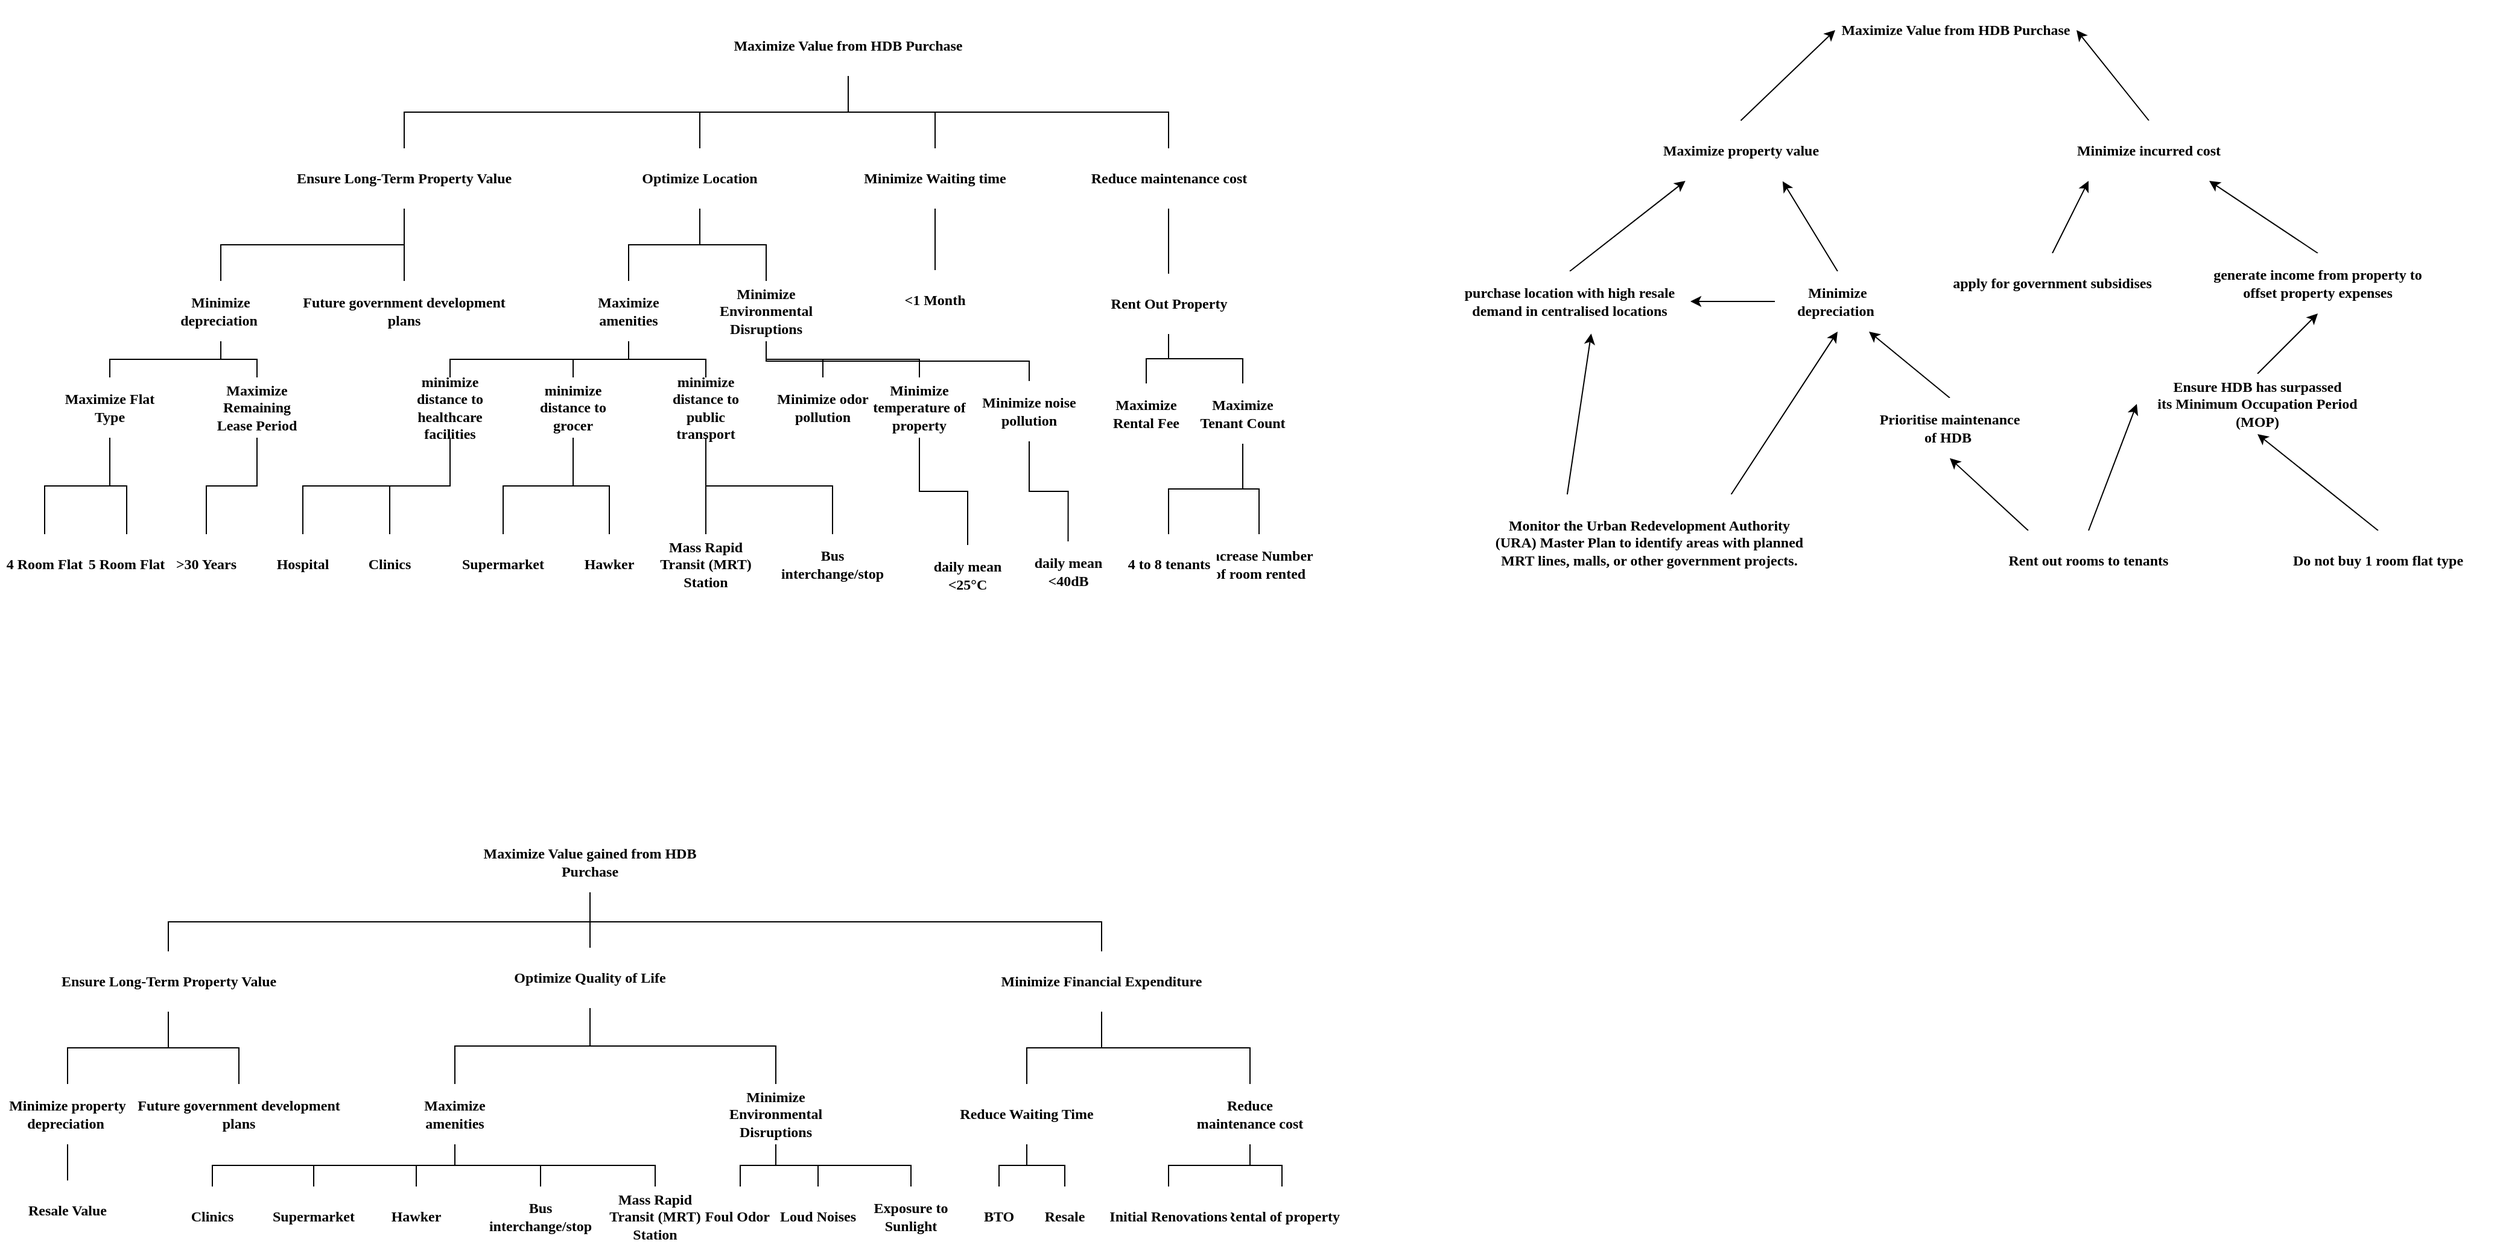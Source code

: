 <mxfile version="26.0.6">
  <diagram name="Page-1" id="19d8dcba-68ad-dc05-1034-9cf7b2a963f6">
    <mxGraphModel dx="1356" dy="724" grid="0" gridSize="10" guides="1" tooltips="1" connect="1" arrows="1" fold="1" page="1" pageScale="1" pageWidth="1100" pageHeight="850" background="none" math="0" shadow="0">
      <root>
        <mxCell id="0" />
        <mxCell id="1" parent="0" />
        <mxCell id="6257edae8c83ed4a-9" value="Ensure Long-Term Property Value" style="whiteSpace=wrap;html=1;rounded=0;shadow=0;comic=0;strokeWidth=2;fontFamily=Verdana;align=center;fontSize=12;fontStyle=1;strokeColor=none;" parent="1" vertex="1">
          <mxGeometry x="238" y="296" width="200" height="50" as="geometry" />
        </mxCell>
        <mxCell id="6257edae8c83ed4a-21" value="Future government development plans" style="whiteSpace=wrap;html=1;rounded=0;shadow=0;comic=0;strokeWidth=2;fontFamily=Verdana;align=center;fontSize=12;fontStyle=1;strokeColor=none;" parent="1" vertex="1">
          <mxGeometry x="238" y="406" width="200" height="50" as="geometry" />
        </mxCell>
        <mxCell id="6257edae8c83ed4a-12" value="Optimize Location" style="whiteSpace=wrap;html=1;rounded=0;shadow=0;comic=0;strokeWidth=2;fontFamily=Verdana;align=center;fontSize=12;fontStyle=1;strokeColor=none;" parent="1" vertex="1">
          <mxGeometry x="483" y="296" width="200" height="50" as="geometry" />
        </mxCell>
        <mxCell id="6257edae8c83ed4a-1" value="Maximize Value from HDB Purchase" style="whiteSpace=wrap;html=1;rounded=0;shadow=0;comic=0;strokeWidth=2;fontFamily=Verdana;align=center;fontSize=12;fontStyle=1;strokeColor=none;" parent="1" vertex="1">
          <mxGeometry x="606" y="186" width="200" height="50" as="geometry" />
        </mxCell>
        <mxCell id="218ae93e1282097f-2" value="Minimize Waiting time" style="whiteSpace=wrap;html=1;rounded=0;shadow=0;comic=0;strokeWidth=2;fontFamily=Verdana;align=center;fontSize=12;fontStyle=1;strokeColor=none;" parent="1" vertex="1">
          <mxGeometry x="678" y="296" width="200" height="50" as="geometry" />
        </mxCell>
        <mxCell id="x4HcTvrEBQ7sZUDVJvWk-5" value="Maximize amenities" style="whiteSpace=wrap;html=1;rounded=0;shadow=0;comic=0;strokeWidth=2;fontFamily=Verdana;align=center;fontSize=12;fontStyle=1;strokeColor=none;" parent="1" vertex="1">
          <mxGeometry x="472" y="406" width="104" height="50" as="geometry" />
        </mxCell>
        <mxCell id="x4HcTvrEBQ7sZUDVJvWk-7" value="Minimize Environmental Disruptions" style="whiteSpace=wrap;html=1;rounded=0;shadow=0;comic=0;strokeWidth=2;fontFamily=Verdana;align=center;fontSize=12;fontStyle=1;strokeColor=none;" parent="1" vertex="1">
          <mxGeometry x="598" y="406" width="80" height="50" as="geometry" />
        </mxCell>
        <mxCell id="x4HcTvrEBQ7sZUDVJvWk-34" value="Minimize depreciation&amp;nbsp;" style="whiteSpace=wrap;html=1;rounded=0;shadow=0;comic=0;strokeWidth=2;fontFamily=Verdana;align=center;fontSize=12;fontStyle=1;strokeColor=none;" parent="1" vertex="1">
          <mxGeometry x="134" y="406" width="104" height="50" as="geometry" />
        </mxCell>
        <mxCell id="x4HcTvrEBQ7sZUDVJvWk-51" value="" style="endArrow=none;html=1;rounded=0;exitX=0.5;exitY=0;exitDx=0;exitDy=0;entryX=0.5;entryY=1;entryDx=0;entryDy=0;edgeStyle=orthogonalEdgeStyle;" parent="1" source="218ae93e1282097f-2" target="6257edae8c83ed4a-1" edge="1">
          <mxGeometry width="50" height="50" relative="1" as="geometry">
            <mxPoint x="796" y="436" as="sourcePoint" />
            <mxPoint x="586" y="256" as="targetPoint" />
          </mxGeometry>
        </mxCell>
        <mxCell id="x4HcTvrEBQ7sZUDVJvWk-52" value="" style="endArrow=none;html=1;rounded=0;exitX=0.5;exitY=0;exitDx=0;exitDy=0;entryX=0.5;entryY=1;entryDx=0;entryDy=0;edgeStyle=orthogonalEdgeStyle;" parent="1" source="6257edae8c83ed4a-9" target="6257edae8c83ed4a-1" edge="1">
          <mxGeometry width="50" height="50" relative="1" as="geometry">
            <mxPoint x="866" y="306" as="sourcePoint" />
            <mxPoint x="593" y="246" as="targetPoint" />
          </mxGeometry>
        </mxCell>
        <mxCell id="x4HcTvrEBQ7sZUDVJvWk-54" value="" style="endArrow=none;html=1;rounded=0;exitX=0.5;exitY=0;exitDx=0;exitDy=0;entryX=0.5;entryY=1;entryDx=0;entryDy=0;edgeStyle=orthogonalEdgeStyle;" parent="1" source="6257edae8c83ed4a-12" target="6257edae8c83ed4a-1" edge="1">
          <mxGeometry width="50" height="50" relative="1" as="geometry">
            <mxPoint x="348" y="306" as="sourcePoint" />
            <mxPoint x="593" y="246" as="targetPoint" />
          </mxGeometry>
        </mxCell>
        <mxCell id="x4HcTvrEBQ7sZUDVJvWk-55" value="" style="endArrow=none;html=1;rounded=0;exitX=0.5;exitY=0;exitDx=0;exitDy=0;entryX=0.5;entryY=1;entryDx=0;entryDy=0;edgeStyle=orthogonalEdgeStyle;" parent="1" source="x4HcTvrEBQ7sZUDVJvWk-34" target="6257edae8c83ed4a-9" edge="1">
          <mxGeometry width="50" height="50" relative="1" as="geometry">
            <mxPoint x="348" y="306" as="sourcePoint" />
            <mxPoint x="593" y="246" as="targetPoint" />
          </mxGeometry>
        </mxCell>
        <mxCell id="x4HcTvrEBQ7sZUDVJvWk-57" value="" style="endArrow=none;html=1;rounded=0;exitX=0.5;exitY=0;exitDx=0;exitDy=0;entryX=0.5;entryY=1;entryDx=0;entryDy=0;edgeStyle=orthogonalEdgeStyle;" parent="1" source="6257edae8c83ed4a-21" target="6257edae8c83ed4a-9" edge="1">
          <mxGeometry width="50" height="50" relative="1" as="geometry">
            <mxPoint x="196" y="416" as="sourcePoint" />
            <mxPoint x="348" y="356" as="targetPoint" />
          </mxGeometry>
        </mxCell>
        <mxCell id="x4HcTvrEBQ7sZUDVJvWk-59" value="" style="endArrow=none;html=1;rounded=0;exitX=0.5;exitY=0;exitDx=0;exitDy=0;entryX=0.5;entryY=1;entryDx=0;entryDy=0;edgeStyle=orthogonalEdgeStyle;" parent="1" source="x4HcTvrEBQ7sZUDVJvWk-5" target="6257edae8c83ed4a-12" edge="1">
          <mxGeometry width="50" height="50" relative="1" as="geometry">
            <mxPoint x="866" y="306" as="sourcePoint" />
            <mxPoint x="593" y="246" as="targetPoint" />
          </mxGeometry>
        </mxCell>
        <mxCell id="x4HcTvrEBQ7sZUDVJvWk-60" value="" style="endArrow=none;html=1;rounded=0;exitX=0.5;exitY=0;exitDx=0;exitDy=0;entryX=0.5;entryY=1;entryDx=0;entryDy=0;edgeStyle=orthogonalEdgeStyle;" parent="1" source="x4HcTvrEBQ7sZUDVJvWk-7" target="6257edae8c83ed4a-12" edge="1">
          <mxGeometry width="50" height="50" relative="1" as="geometry">
            <mxPoint x="534" y="416" as="sourcePoint" />
            <mxPoint x="593" y="356" as="targetPoint" />
          </mxGeometry>
        </mxCell>
        <mxCell id="x4HcTvrEBQ7sZUDVJvWk-61" value="&amp;lt;1 Month" style="whiteSpace=wrap;html=1;rounded=0;shadow=0;comic=0;strokeWidth=2;fontFamily=Verdana;align=center;fontSize=12;fontStyle=1;strokeColor=none;" parent="1" vertex="1">
          <mxGeometry x="738" y="397" width="80" height="50" as="geometry" />
        </mxCell>
        <mxCell id="x4HcTvrEBQ7sZUDVJvWk-62" value="" style="endArrow=none;html=1;rounded=0;exitX=0.5;exitY=0;exitDx=0;exitDy=0;edgeStyle=orthogonalEdgeStyle;entryX=0.5;entryY=1;entryDx=0;entryDy=0;" parent="1" source="x4HcTvrEBQ7sZUDVJvWk-61" target="218ae93e1282097f-2" edge="1">
          <mxGeometry width="50" height="50" relative="1" as="geometry">
            <mxPoint x="866" y="306" as="sourcePoint" />
            <mxPoint x="786" y="356" as="targetPoint" />
          </mxGeometry>
        </mxCell>
        <mxCell id="x4HcTvrEBQ7sZUDVJvWk-63" value="Minimize noise pollution" style="whiteSpace=wrap;html=1;rounded=0;shadow=0;comic=0;strokeWidth=2;fontFamily=Verdana;align=center;fontSize=12;fontStyle=1;strokeColor=none;" parent="1" vertex="1">
          <mxGeometry x="816" y="489" width="80" height="50" as="geometry" />
        </mxCell>
        <mxCell id="x4HcTvrEBQ7sZUDVJvWk-64" value="Minimize odor pollution" style="whiteSpace=wrap;html=1;rounded=0;shadow=0;comic=0;strokeWidth=2;fontFamily=Verdana;align=center;fontSize=12;fontStyle=1;strokeColor=none;" parent="1" vertex="1">
          <mxGeometry x="645" y="486" width="80" height="50" as="geometry" />
        </mxCell>
        <mxCell id="x4HcTvrEBQ7sZUDVJvWk-65" value="Minimize temperature of property" style="whiteSpace=wrap;html=1;rounded=0;shadow=0;comic=0;strokeWidth=2;fontFamily=Verdana;align=center;fontSize=12;fontStyle=1;strokeColor=none;" parent="1" vertex="1">
          <mxGeometry x="725" y="486" width="80" height="50" as="geometry" />
        </mxCell>
        <mxCell id="x4HcTvrEBQ7sZUDVJvWk-66" value="minimize distance to public transport" style="whiteSpace=wrap;html=1;rounded=0;shadow=0;comic=0;strokeWidth=2;fontFamily=Verdana;align=center;fontSize=12;fontStyle=1;strokeColor=none;" parent="1" vertex="1">
          <mxGeometry x="548" y="486" width="80" height="50" as="geometry" />
        </mxCell>
        <mxCell id="x4HcTvrEBQ7sZUDVJvWk-67" value="minimize distance to grocer" style="whiteSpace=wrap;html=1;rounded=0;shadow=0;comic=0;strokeWidth=2;fontFamily=Verdana;align=center;fontSize=12;fontStyle=1;strokeColor=none;" parent="1" vertex="1">
          <mxGeometry x="438" y="486" width="80" height="50" as="geometry" />
        </mxCell>
        <mxCell id="x4HcTvrEBQ7sZUDVJvWk-68" value="Mass Rapid Transit (MRT) Station" style="whiteSpace=wrap;html=1;rounded=0;shadow=0;comic=0;strokeWidth=2;fontFamily=Verdana;align=center;fontSize=12;fontStyle=1;strokeColor=none;" parent="1" vertex="1">
          <mxGeometry x="548" y="616" width="80" height="50" as="geometry" />
        </mxCell>
        <mxCell id="x4HcTvrEBQ7sZUDVJvWk-69" value="Bus interchange/stop" style="whiteSpace=wrap;html=1;rounded=0;shadow=0;comic=0;strokeWidth=2;fontFamily=Verdana;align=center;fontSize=12;fontStyle=1;strokeColor=none;" parent="1" vertex="1">
          <mxGeometry x="653" y="616" width="80" height="50" as="geometry" />
        </mxCell>
        <mxCell id="x4HcTvrEBQ7sZUDVJvWk-73" value="" style="endArrow=none;html=1;rounded=0;exitX=0.5;exitY=0;exitDx=0;exitDy=0;entryX=0.5;entryY=1;entryDx=0;entryDy=0;edgeStyle=orthogonalEdgeStyle;" parent="1" source="x4HcTvrEBQ7sZUDVJvWk-63" target="x4HcTvrEBQ7sZUDVJvWk-7" edge="1">
          <mxGeometry width="50" height="50" relative="1" as="geometry">
            <mxPoint x="648" y="416" as="sourcePoint" />
            <mxPoint x="593" y="356" as="targetPoint" />
          </mxGeometry>
        </mxCell>
        <mxCell id="x4HcTvrEBQ7sZUDVJvWk-74" value="" style="endArrow=none;html=1;rounded=0;exitX=0.5;exitY=1;exitDx=0;exitDy=0;entryX=0.5;entryY=0;entryDx=0;entryDy=0;edgeStyle=orthogonalEdgeStyle;" parent="1" source="x4HcTvrEBQ7sZUDVJvWk-7" target="x4HcTvrEBQ7sZUDVJvWk-64" edge="1">
          <mxGeometry width="50" height="50" relative="1" as="geometry">
            <mxPoint x="636" y="496" as="sourcePoint" />
            <mxPoint x="648" y="466" as="targetPoint" />
          </mxGeometry>
        </mxCell>
        <mxCell id="x4HcTvrEBQ7sZUDVJvWk-75" value="" style="endArrow=none;html=1;rounded=0;exitX=0.5;exitY=1;exitDx=0;exitDy=0;entryX=0.5;entryY=0;entryDx=0;entryDy=0;edgeStyle=orthogonalEdgeStyle;" parent="1" source="x4HcTvrEBQ7sZUDVJvWk-7" target="x4HcTvrEBQ7sZUDVJvWk-65" edge="1">
          <mxGeometry width="50" height="50" relative="1" as="geometry">
            <mxPoint x="648" y="466" as="sourcePoint" />
            <mxPoint x="731" y="496" as="targetPoint" />
          </mxGeometry>
        </mxCell>
        <mxCell id="x4HcTvrEBQ7sZUDVJvWk-76" value="daily mean&lt;div&gt;&amp;lt;25°C&lt;/div&gt;" style="whiteSpace=wrap;html=1;rounded=0;shadow=0;comic=0;strokeWidth=2;fontFamily=Verdana;align=center;fontSize=12;fontStyle=1;strokeColor=none;" parent="1" vertex="1">
          <mxGeometry x="765" y="625" width="80" height="50" as="geometry" />
        </mxCell>
        <mxCell id="x4HcTvrEBQ7sZUDVJvWk-77" value="" style="endArrow=none;html=1;rounded=0;exitX=0.5;exitY=1;exitDx=0;exitDy=0;entryX=0.5;entryY=0;entryDx=0;entryDy=0;edgeStyle=orthogonalEdgeStyle;" parent="1" source="x4HcTvrEBQ7sZUDVJvWk-65" target="x4HcTvrEBQ7sZUDVJvWk-76" edge="1">
          <mxGeometry width="50" height="50" relative="1" as="geometry">
            <mxPoint x="648" y="466" as="sourcePoint" />
            <mxPoint x="831" y="496" as="targetPoint" />
          </mxGeometry>
        </mxCell>
        <mxCell id="x4HcTvrEBQ7sZUDVJvWk-78" value="" style="endArrow=none;html=1;rounded=0;exitX=0.5;exitY=0;exitDx=0;exitDy=0;entryX=0.5;entryY=1;entryDx=0;entryDy=0;edgeStyle=orthogonalEdgeStyle;" parent="1" source="x4HcTvrEBQ7sZUDVJvWk-68" target="x4HcTvrEBQ7sZUDVJvWk-66" edge="1">
          <mxGeometry width="50" height="50" relative="1" as="geometry">
            <mxPoint x="508" y="636" as="sourcePoint" />
            <mxPoint x="520" y="606" as="targetPoint" />
          </mxGeometry>
        </mxCell>
        <mxCell id="x4HcTvrEBQ7sZUDVJvWk-79" value="" style="endArrow=none;html=1;rounded=0;exitX=0.5;exitY=1;exitDx=0;exitDy=0;entryX=0.5;entryY=0;entryDx=0;entryDy=0;edgeStyle=orthogonalEdgeStyle;" parent="1" source="x4HcTvrEBQ7sZUDVJvWk-66" target="x4HcTvrEBQ7sZUDVJvWk-69" edge="1">
          <mxGeometry width="50" height="50" relative="1" as="geometry">
            <mxPoint x="520" y="606" as="sourcePoint" />
            <mxPoint x="603" y="636" as="targetPoint" />
          </mxGeometry>
        </mxCell>
        <mxCell id="x4HcTvrEBQ7sZUDVJvWk-81" value="&lt;div&gt;daily mean&lt;/div&gt;&amp;lt;40dB" style="whiteSpace=wrap;html=1;rounded=0;shadow=0;comic=0;strokeWidth=2;fontFamily=Verdana;align=center;fontSize=12;fontStyle=1;strokeColor=none;" parent="1" vertex="1">
          <mxGeometry x="845" y="622" width="86.5" height="50" as="geometry" />
        </mxCell>
        <mxCell id="x4HcTvrEBQ7sZUDVJvWk-82" value="" style="endArrow=none;html=1;rounded=0;exitX=0.5;exitY=1;exitDx=0;exitDy=0;entryX=0.5;entryY=0;entryDx=0;entryDy=0;edgeStyle=orthogonalEdgeStyle;" parent="1" source="x4HcTvrEBQ7sZUDVJvWk-63" target="x4HcTvrEBQ7sZUDVJvWk-81" edge="1">
          <mxGeometry width="50" height="50" relative="1" as="geometry">
            <mxPoint x="741" y="536" as="sourcePoint" />
            <mxPoint x="751" y="496" as="targetPoint" />
          </mxGeometry>
        </mxCell>
        <mxCell id="x4HcTvrEBQ7sZUDVJvWk-83" value="" style="endArrow=none;html=1;rounded=0;exitX=0.5;exitY=1;exitDx=0;exitDy=0;entryX=0.5;entryY=0;entryDx=0;entryDy=0;edgeStyle=orthogonalEdgeStyle;" parent="1" source="x4HcTvrEBQ7sZUDVJvWk-5" target="x4HcTvrEBQ7sZUDVJvWk-66" edge="1">
          <mxGeometry width="50" height="50" relative="1" as="geometry">
            <mxPoint x="528" y="546" as="sourcePoint" />
            <mxPoint x="624" y="636" as="targetPoint" />
          </mxGeometry>
        </mxCell>
        <mxCell id="x4HcTvrEBQ7sZUDVJvWk-84" value="" style="endArrow=none;html=1;rounded=0;exitX=0.5;exitY=1;exitDx=0;exitDy=0;edgeStyle=orthogonalEdgeStyle;" parent="1" source="x4HcTvrEBQ7sZUDVJvWk-5" target="x4HcTvrEBQ7sZUDVJvWk-67" edge="1">
          <mxGeometry width="50" height="50" relative="1" as="geometry">
            <mxPoint x="534" y="466" as="sourcePoint" />
            <mxPoint x="528" y="496" as="targetPoint" />
          </mxGeometry>
        </mxCell>
        <mxCell id="x4HcTvrEBQ7sZUDVJvWk-85" value="Supermarket" style="whiteSpace=wrap;html=1;rounded=0;shadow=0;comic=0;strokeWidth=2;fontFamily=Verdana;align=center;fontSize=12;fontStyle=1;strokeColor=none;" parent="1" vertex="1">
          <mxGeometry x="380" y="616" width="80" height="50" as="geometry" />
        </mxCell>
        <mxCell id="x4HcTvrEBQ7sZUDVJvWk-86" value="Hawker" style="whiteSpace=wrap;html=1;rounded=0;shadow=0;comic=0;strokeWidth=2;fontFamily=Verdana;align=center;fontSize=12;fontStyle=1;strokeColor=none;" parent="1" vertex="1">
          <mxGeometry x="468" y="616" width="80" height="50" as="geometry" />
        </mxCell>
        <mxCell id="x4HcTvrEBQ7sZUDVJvWk-87" value="" style="endArrow=none;html=1;rounded=0;exitX=0.5;exitY=0;exitDx=0;exitDy=0;entryX=0.5;entryY=1;entryDx=0;entryDy=0;edgeStyle=orthogonalEdgeStyle;" parent="1" source="x4HcTvrEBQ7sZUDVJvWk-85" target="x4HcTvrEBQ7sZUDVJvWk-67" edge="1">
          <mxGeometry width="50" height="50" relative="1" as="geometry">
            <mxPoint x="530" y="636" as="sourcePoint" />
            <mxPoint x="598" y="546" as="targetPoint" />
          </mxGeometry>
        </mxCell>
        <mxCell id="x4HcTvrEBQ7sZUDVJvWk-88" value="" style="endArrow=none;html=1;rounded=0;exitX=0.5;exitY=0;exitDx=0;exitDy=0;entryX=0.5;entryY=1;entryDx=0;entryDy=0;edgeStyle=orthogonalEdgeStyle;" parent="1" source="x4HcTvrEBQ7sZUDVJvWk-86" target="x4HcTvrEBQ7sZUDVJvWk-67" edge="1">
          <mxGeometry width="50" height="50" relative="1" as="geometry">
            <mxPoint x="434" y="636" as="sourcePoint" />
            <mxPoint x="488" y="546" as="targetPoint" />
          </mxGeometry>
        </mxCell>
        <mxCell id="x4HcTvrEBQ7sZUDVJvWk-89" value="minimize distance to healthcare facilities" style="whiteSpace=wrap;html=1;rounded=0;shadow=0;comic=0;strokeWidth=2;fontFamily=Verdana;align=center;fontSize=12;fontStyle=1;strokeColor=none;" parent="1" vertex="1">
          <mxGeometry x="336" y="486" width="80" height="50" as="geometry" />
        </mxCell>
        <mxCell id="x4HcTvrEBQ7sZUDVJvWk-90" value="" style="endArrow=none;html=1;rounded=0;exitX=0.5;exitY=1;exitDx=0;exitDy=0;edgeStyle=orthogonalEdgeStyle;entryX=0.5;entryY=0;entryDx=0;entryDy=0;" parent="1" source="x4HcTvrEBQ7sZUDVJvWk-5" target="x4HcTvrEBQ7sZUDVJvWk-89" edge="1">
          <mxGeometry width="50" height="50" relative="1" as="geometry">
            <mxPoint x="534" y="466" as="sourcePoint" />
            <mxPoint x="488" y="496" as="targetPoint" />
          </mxGeometry>
        </mxCell>
        <mxCell id="x4HcTvrEBQ7sZUDVJvWk-91" value="Clinics" style="whiteSpace=wrap;html=1;rounded=0;shadow=0;comic=0;strokeWidth=2;fontFamily=Verdana;align=center;fontSize=12;fontStyle=1;strokeColor=none;" parent="1" vertex="1">
          <mxGeometry x="286" y="616" width="80" height="50" as="geometry" />
        </mxCell>
        <mxCell id="x4HcTvrEBQ7sZUDVJvWk-92" value="Hospital" style="whiteSpace=wrap;html=1;rounded=0;shadow=0;comic=0;strokeWidth=2;fontFamily=Verdana;align=center;fontSize=12;fontStyle=1;strokeColor=none;" parent="1" vertex="1">
          <mxGeometry x="214" y="616" width="80" height="50" as="geometry" />
        </mxCell>
        <mxCell id="x4HcTvrEBQ7sZUDVJvWk-93" value="" style="endArrow=none;html=1;rounded=0;exitX=0.5;exitY=0;exitDx=0;exitDy=0;entryX=0.5;entryY=1;entryDx=0;entryDy=0;edgeStyle=orthogonalEdgeStyle;" parent="1" source="x4HcTvrEBQ7sZUDVJvWk-91" target="x4HcTvrEBQ7sZUDVJvWk-89" edge="1">
          <mxGeometry width="50" height="50" relative="1" as="geometry">
            <mxPoint x="354" y="636" as="sourcePoint" />
            <mxPoint x="488" y="546" as="targetPoint" />
          </mxGeometry>
        </mxCell>
        <mxCell id="x4HcTvrEBQ7sZUDVJvWk-94" value="" style="endArrow=none;html=1;rounded=0;exitX=0.5;exitY=0;exitDx=0;exitDy=0;entryX=0.5;entryY=1;entryDx=0;entryDy=0;edgeStyle=orthogonalEdgeStyle;" parent="1" source="x4HcTvrEBQ7sZUDVJvWk-92" target="x4HcTvrEBQ7sZUDVJvWk-89" edge="1">
          <mxGeometry width="50" height="50" relative="1" as="geometry">
            <mxPoint x="326" y="626" as="sourcePoint" />
            <mxPoint x="386" y="546" as="targetPoint" />
          </mxGeometry>
        </mxCell>
        <mxCell id="x4HcTvrEBQ7sZUDVJvWk-95" value="Rent Out Property" style="whiteSpace=wrap;html=1;rounded=0;shadow=0;comic=0;strokeWidth=2;fontFamily=Verdana;align=center;fontSize=12;fontStyle=1;strokeColor=none;" parent="1" vertex="1">
          <mxGeometry x="871.5" y="400" width="200" height="50" as="geometry" />
        </mxCell>
        <mxCell id="x4HcTvrEBQ7sZUDVJvWk-97" value="&lt;div&gt;&lt;span style=&quot;background-color: transparent; color: light-dark(rgb(0, 0, 0), rgb(255, 255, 255));&quot;&gt;Maximize Rental Fee&lt;/span&gt;&lt;/div&gt;" style="whiteSpace=wrap;html=1;rounded=0;shadow=0;comic=0;strokeWidth=2;fontFamily=Verdana;align=center;fontSize=12;fontStyle=1;strokeColor=none;" parent="1" vertex="1">
          <mxGeometry x="913" y="491" width="80" height="50" as="geometry" />
        </mxCell>
        <mxCell id="x4HcTvrEBQ7sZUDVJvWk-98" value="Increase Number of room rented" style="whiteSpace=wrap;html=1;rounded=0;shadow=0;comic=0;strokeWidth=2;fontFamily=Verdana;align=center;fontSize=12;fontStyle=1;strokeColor=none;" parent="1" vertex="1">
          <mxGeometry x="996.5" y="616" width="100" height="50" as="geometry" />
        </mxCell>
        <mxCell id="x4HcTvrEBQ7sZUDVJvWk-102" value="&lt;div&gt;&lt;span style=&quot;background-color: transparent; color: light-dark(rgb(0, 0, 0), rgb(255, 255, 255));&quot;&gt;Maximize Tenant Count&lt;/span&gt;&lt;/div&gt;" style="whiteSpace=wrap;html=1;rounded=0;shadow=0;comic=0;strokeWidth=2;fontFamily=Verdana;align=center;fontSize=12;fontStyle=1;strokeColor=none;" parent="1" vertex="1">
          <mxGeometry x="993" y="491" width="80" height="50" as="geometry" />
        </mxCell>
        <mxCell id="x4HcTvrEBQ7sZUDVJvWk-104" value="&lt;div&gt;&lt;span style=&quot;background-color: transparent; color: light-dark(rgb(0, 0, 0), rgb(255, 255, 255));&quot;&gt;Reduce maintenance&amp;nbsp;&lt;/span&gt;&lt;span style=&quot;background-color: transparent; color: light-dark(rgb(0, 0, 0), rgb(255, 255, 255));&quot;&gt;cost&lt;/span&gt;&lt;/div&gt;" style="whiteSpace=wrap;html=1;rounded=0;shadow=0;comic=0;strokeWidth=2;fontFamily=Verdana;align=center;fontSize=12;fontStyle=1;strokeColor=none;" parent="1" vertex="1">
          <mxGeometry x="879.75" y="296" width="183.5" height="50" as="geometry" />
        </mxCell>
        <mxCell id="x4HcTvrEBQ7sZUDVJvWk-106" value="&lt;div&gt;&lt;span style=&quot;background-color: transparent; color: light-dark(rgb(0, 0, 0), rgb(255, 255, 255));&quot;&gt;4 to 8 tenants&lt;/span&gt;&lt;/div&gt;" style="whiteSpace=wrap;html=1;rounded=0;shadow=0;comic=0;strokeWidth=2;fontFamily=Verdana;align=center;fontSize=12;fontStyle=1;strokeColor=none;" parent="1" vertex="1">
          <mxGeometry x="931.5" y="616" width="80" height="50" as="geometry" />
        </mxCell>
        <mxCell id="x4HcTvrEBQ7sZUDVJvWk-107" value="" style="endArrow=none;html=1;rounded=0;edgeStyle=orthogonalEdgeStyle;entryX=0.5;entryY=1;entryDx=0;entryDy=0;exitX=0.5;exitY=0;exitDx=0;exitDy=0;" parent="1" source="x4HcTvrEBQ7sZUDVJvWk-106" target="x4HcTvrEBQ7sZUDVJvWk-102" edge="1">
          <mxGeometry width="50" height="50" relative="1" as="geometry">
            <mxPoint x="1128.75" y="496" as="sourcePoint" />
            <mxPoint x="968.75" y="436" as="targetPoint" />
          </mxGeometry>
        </mxCell>
        <mxCell id="x4HcTvrEBQ7sZUDVJvWk-109" value="" style="endArrow=none;html=1;rounded=0;edgeStyle=orthogonalEdgeStyle;exitX=0.5;exitY=0;exitDx=0;exitDy=0;entryX=0.5;entryY=1;entryDx=0;entryDy=0;" parent="1" source="x4HcTvrEBQ7sZUDVJvWk-98" target="x4HcTvrEBQ7sZUDVJvWk-102" edge="1">
          <mxGeometry width="50" height="50" relative="1" as="geometry">
            <mxPoint x="1013.75" y="396" as="sourcePoint" />
            <mxPoint x="1203.75" y="476" as="targetPoint" />
          </mxGeometry>
        </mxCell>
        <mxCell id="x4HcTvrEBQ7sZUDVJvWk-113" value="Maximize Flat Type" style="whiteSpace=wrap;html=1;rounded=0;shadow=0;comic=0;strokeWidth=2;fontFamily=Verdana;align=center;fontSize=12;fontStyle=1;strokeColor=none;" parent="1" vertex="1">
          <mxGeometry x="54" y="486" width="80" height="50" as="geometry" />
        </mxCell>
        <mxCell id="x4HcTvrEBQ7sZUDVJvWk-114" value="" style="endArrow=none;html=1;rounded=0;exitX=0.5;exitY=0;exitDx=0;exitDy=0;entryX=0.5;entryY=1;entryDx=0;entryDy=0;edgeStyle=orthogonalEdgeStyle;" parent="1" source="x4HcTvrEBQ7sZUDVJvWk-113" target="x4HcTvrEBQ7sZUDVJvWk-34" edge="1">
          <mxGeometry width="50" height="50" relative="1" as="geometry">
            <mxPoint x="246" y="626" as="sourcePoint" />
            <mxPoint x="386" y="546" as="targetPoint" />
          </mxGeometry>
        </mxCell>
        <mxCell id="x4HcTvrEBQ7sZUDVJvWk-115" value="Maximize Remaining Lease Period" style="whiteSpace=wrap;html=1;rounded=0;shadow=0;comic=0;strokeWidth=2;fontFamily=Verdana;align=center;fontSize=12;fontStyle=1;strokeColor=none;" parent="1" vertex="1">
          <mxGeometry x="176" y="486" width="80" height="50" as="geometry" />
        </mxCell>
        <mxCell id="x4HcTvrEBQ7sZUDVJvWk-116" value="" style="endArrow=none;html=1;rounded=0;exitX=0.5;exitY=0;exitDx=0;exitDy=0;entryX=0.5;entryY=1;entryDx=0;entryDy=0;edgeStyle=orthogonalEdgeStyle;" parent="1" source="x4HcTvrEBQ7sZUDVJvWk-115" target="x4HcTvrEBQ7sZUDVJvWk-34" edge="1">
          <mxGeometry width="50" height="50" relative="1" as="geometry">
            <mxPoint x="236" y="496" as="sourcePoint" />
            <mxPoint x="196" y="466" as="targetPoint" />
          </mxGeometry>
        </mxCell>
        <mxCell id="x4HcTvrEBQ7sZUDVJvWk-117" value="&amp;gt;30 Years" style="whiteSpace=wrap;html=1;rounded=0;shadow=0;comic=0;strokeWidth=2;fontFamily=Verdana;align=center;fontSize=12;fontStyle=1;strokeColor=none;" parent="1" vertex="1">
          <mxGeometry x="134" y="616" width="80" height="50" as="geometry" />
        </mxCell>
        <mxCell id="x4HcTvrEBQ7sZUDVJvWk-118" value="5 Room Flat" style="whiteSpace=wrap;html=1;rounded=0;shadow=0;comic=0;strokeWidth=2;fontFamily=Verdana;align=center;fontSize=12;fontStyle=1;strokeColor=none;" parent="1" vertex="1">
          <mxGeometry x="68" y="616" width="80" height="50" as="geometry" />
        </mxCell>
        <mxCell id="x4HcTvrEBQ7sZUDVJvWk-119" value="" style="endArrow=none;html=1;rounded=0;exitX=0.5;exitY=0;exitDx=0;exitDy=0;entryX=0.5;entryY=1;entryDx=0;entryDy=0;edgeStyle=orthogonalEdgeStyle;" parent="1" source="x4HcTvrEBQ7sZUDVJvWk-117" target="x4HcTvrEBQ7sZUDVJvWk-115" edge="1">
          <mxGeometry width="50" height="50" relative="1" as="geometry">
            <mxPoint x="246" y="626" as="sourcePoint" />
            <mxPoint x="386" y="546" as="targetPoint" />
          </mxGeometry>
        </mxCell>
        <mxCell id="x4HcTvrEBQ7sZUDVJvWk-120" value="" style="endArrow=none;html=1;rounded=0;exitX=0.5;exitY=0;exitDx=0;exitDy=0;entryX=0.5;entryY=1;entryDx=0;entryDy=0;edgeStyle=orthogonalEdgeStyle;" parent="1" source="x4HcTvrEBQ7sZUDVJvWk-118" target="x4HcTvrEBQ7sZUDVJvWk-113" edge="1">
          <mxGeometry width="50" height="50" relative="1" as="geometry">
            <mxPoint x="76" y="626" as="sourcePoint" />
            <mxPoint x="126" y="546" as="targetPoint" />
          </mxGeometry>
        </mxCell>
        <mxCell id="x4HcTvrEBQ7sZUDVJvWk-121" value="4 Room Flat" style="whiteSpace=wrap;html=1;rounded=0;shadow=0;comic=0;strokeWidth=2;fontFamily=Verdana;align=center;fontSize=12;fontStyle=1;strokeColor=none;" parent="1" vertex="1">
          <mxGeometry x="3" y="616" width="74" height="50" as="geometry" />
        </mxCell>
        <mxCell id="x4HcTvrEBQ7sZUDVJvWk-122" value="" style="endArrow=none;html=1;rounded=0;exitX=0.5;exitY=0;exitDx=0;exitDy=0;entryX=0.5;entryY=1;entryDx=0;entryDy=0;edgeStyle=orthogonalEdgeStyle;" parent="1" source="x4HcTvrEBQ7sZUDVJvWk-121" target="x4HcTvrEBQ7sZUDVJvWk-113" edge="1">
          <mxGeometry width="50" height="50" relative="1" as="geometry">
            <mxPoint x="86" y="616" as="sourcePoint" />
            <mxPoint x="104" y="546" as="targetPoint" />
          </mxGeometry>
        </mxCell>
        <mxCell id="x4HcTvrEBQ7sZUDVJvWk-130" value="" style="endArrow=none;html=1;rounded=0;exitX=0.5;exitY=0;exitDx=0;exitDy=0;entryX=0.5;entryY=1;entryDx=0;entryDy=0;edgeStyle=orthogonalEdgeStyle;" parent="1" source="x4HcTvrEBQ7sZUDVJvWk-104" target="6257edae8c83ed4a-1" edge="1">
          <mxGeometry width="50" height="50" relative="1" as="geometry">
            <mxPoint x="866" y="306" as="sourcePoint" />
            <mxPoint x="716" y="246" as="targetPoint" />
          </mxGeometry>
        </mxCell>
        <mxCell id="x4HcTvrEBQ7sZUDVJvWk-131" value="" style="endArrow=none;html=1;rounded=0;exitX=0.5;exitY=0;exitDx=0;exitDy=0;entryX=0.5;entryY=1;entryDx=0;entryDy=0;edgeStyle=orthogonalEdgeStyle;" parent="1" source="x4HcTvrEBQ7sZUDVJvWk-95" target="x4HcTvrEBQ7sZUDVJvWk-104" edge="1">
          <mxGeometry width="50" height="50" relative="1" as="geometry">
            <mxPoint x="1044.75" y="311" as="sourcePoint" />
            <mxPoint x="616.75" y="251" as="targetPoint" />
          </mxGeometry>
        </mxCell>
        <mxCell id="x4HcTvrEBQ7sZUDVJvWk-132" value="" style="endArrow=none;html=1;rounded=0;edgeStyle=orthogonalEdgeStyle;entryX=0.5;entryY=1;entryDx=0;entryDy=0;exitX=0.5;exitY=0;exitDx=0;exitDy=0;" parent="1" source="x4HcTvrEBQ7sZUDVJvWk-97" target="x4HcTvrEBQ7sZUDVJvWk-95" edge="1">
          <mxGeometry width="50" height="50" relative="1" as="geometry">
            <mxPoint x="996.75" y="631" as="sourcePoint" />
            <mxPoint x="1086.75" y="551" as="targetPoint" />
          </mxGeometry>
        </mxCell>
        <mxCell id="x4HcTvrEBQ7sZUDVJvWk-133" value="" style="endArrow=none;html=1;rounded=0;edgeStyle=orthogonalEdgeStyle;entryX=0.5;entryY=1;entryDx=0;entryDy=0;exitX=0.5;exitY=0;exitDx=0;exitDy=0;" parent="1" source="x4HcTvrEBQ7sZUDVJvWk-102" target="x4HcTvrEBQ7sZUDVJvWk-95" edge="1">
          <mxGeometry width="50" height="50" relative="1" as="geometry">
            <mxPoint x="1006.75" y="501" as="sourcePoint" />
            <mxPoint x="1044.75" y="461" as="targetPoint" />
          </mxGeometry>
        </mxCell>
        <mxCell id="KxJncgnTLOfBylVvL6hN-4" value="Maximize Value from HDB Purchase" style="whiteSpace=wrap;html=1;rounded=0;shadow=0;comic=0;strokeWidth=2;fontFamily=Verdana;align=center;fontSize=12;fontStyle=1;strokeColor=none;" parent="1" vertex="1">
          <mxGeometry x="1524" y="173" width="200" height="50" as="geometry" />
        </mxCell>
        <mxCell id="KxJncgnTLOfBylVvL6hN-71" style="rounded=0;orthogonalLoop=1;jettySize=auto;html=1;exitX=0.5;exitY=0;exitDx=0;exitDy=0;entryX=1;entryY=0.5;entryDx=0;entryDy=0;" parent="1" source="KxJncgnTLOfBylVvL6hN-5" target="KxJncgnTLOfBylVvL6hN-4" edge="1">
          <mxGeometry relative="1" as="geometry" />
        </mxCell>
        <mxCell id="KxJncgnTLOfBylVvL6hN-5" value="Minimize incurred cost" style="whiteSpace=wrap;html=1;rounded=0;shadow=0;comic=0;strokeWidth=2;fontFamily=Verdana;align=center;fontSize=12;fontStyle=1;strokeColor=none;" parent="1" vertex="1">
          <mxGeometry x="1684" y="273" width="200" height="50" as="geometry" />
        </mxCell>
        <mxCell id="KxJncgnTLOfBylVvL6hN-52" value="&lt;div&gt;&lt;span style=&quot;background-color: transparent; color: light-dark(rgb(0, 0, 0), rgb(255, 255, 255));&quot;&gt;Maximize property value&lt;/span&gt;&lt;/div&gt;" style="whiteSpace=wrap;html=1;rounded=0;shadow=0;comic=0;strokeWidth=2;fontFamily=Verdana;align=center;fontSize=12;fontStyle=1;strokeColor=none;" parent="1" vertex="1">
          <mxGeometry x="1354" y="273" width="183.5" height="50" as="geometry" />
        </mxCell>
        <mxCell id="KxJncgnTLOfBylVvL6hN-70" value="" style="endArrow=classic;html=1;rounded=0;entryX=0;entryY=0.5;entryDx=0;entryDy=0;exitX=0.5;exitY=0;exitDx=0;exitDy=0;" parent="1" source="KxJncgnTLOfBylVvL6hN-52" target="KxJncgnTLOfBylVvL6hN-4" edge="1">
          <mxGeometry width="50" height="50" relative="1" as="geometry">
            <mxPoint x="1256" y="283" as="sourcePoint" />
            <mxPoint x="1644" y="383" as="targetPoint" />
          </mxGeometry>
        </mxCell>
        <mxCell id="KxJncgnTLOfBylVvL6hN-75" style="shape=connector;rounded=0;orthogonalLoop=1;jettySize=auto;html=1;exitX=0.5;exitY=0;exitDx=0;exitDy=0;entryX=0.25;entryY=1;entryDx=0;entryDy=0;strokeColor=default;align=center;verticalAlign=middle;fontFamily=Helvetica;fontSize=11;fontColor=default;labelBackgroundColor=default;endArrow=classic;" parent="1" source="KxJncgnTLOfBylVvL6hN-73" target="KxJncgnTLOfBylVvL6hN-5" edge="1">
          <mxGeometry relative="1" as="geometry" />
        </mxCell>
        <mxCell id="KxJncgnTLOfBylVvL6hN-73" value="apply for government subsidises" style="whiteSpace=wrap;html=1;rounded=0;shadow=0;comic=0;strokeWidth=2;fontFamily=Verdana;align=center;fontSize=12;fontStyle=1;strokeColor=none;" parent="1" vertex="1">
          <mxGeometry x="1604" y="383" width="200" height="50" as="geometry" />
        </mxCell>
        <mxCell id="KxJncgnTLOfBylVvL6hN-76" style="shape=connector;rounded=0;orthogonalLoop=1;jettySize=auto;html=1;exitX=0.5;exitY=0;exitDx=0;exitDy=0;strokeColor=default;align=center;verticalAlign=middle;fontFamily=Helvetica;fontSize=11;fontColor=default;labelBackgroundColor=default;endArrow=classic;entryX=0.75;entryY=1;entryDx=0;entryDy=0;" parent="1" source="KxJncgnTLOfBylVvL6hN-74" target="KxJncgnTLOfBylVvL6hN-5" edge="1">
          <mxGeometry relative="1" as="geometry">
            <mxPoint x="1784" y="313" as="targetPoint" />
          </mxGeometry>
        </mxCell>
        <mxCell id="KxJncgnTLOfBylVvL6hN-74" value="generate income from property to offset property expenses" style="whiteSpace=wrap;html=1;rounded=0;shadow=0;comic=0;strokeWidth=2;fontFamily=Verdana;align=center;fontSize=12;fontStyle=1;strokeColor=none;" parent="1" vertex="1">
          <mxGeometry x="1824" y="383" width="200" height="50" as="geometry" />
        </mxCell>
        <mxCell id="KxJncgnTLOfBylVvL6hN-81" style="shape=connector;rounded=0;orthogonalLoop=1;jettySize=auto;html=1;exitX=0.5;exitY=0;exitDx=0;exitDy=0;entryX=0.25;entryY=1;entryDx=0;entryDy=0;strokeColor=default;align=center;verticalAlign=middle;fontFamily=Helvetica;fontSize=11;fontColor=default;labelBackgroundColor=default;endArrow=classic;" parent="1" source="KxJncgnTLOfBylVvL6hN-79" target="KxJncgnTLOfBylVvL6hN-52" edge="1">
          <mxGeometry relative="1" as="geometry" />
        </mxCell>
        <mxCell id="KxJncgnTLOfBylVvL6hN-85" style="shape=connector;rounded=0;orthogonalLoop=1;jettySize=auto;html=1;exitX=0;exitY=0.5;exitDx=0;exitDy=0;strokeColor=default;align=center;verticalAlign=middle;fontFamily=Helvetica;fontSize=11;fontColor=default;labelBackgroundColor=default;endArrow=classic;entryX=1;entryY=0.5;entryDx=0;entryDy=0;" parent="1" source="KxJncgnTLOfBylVvL6hN-83" target="KxJncgnTLOfBylVvL6hN-79" edge="1">
          <mxGeometry relative="1" as="geometry">
            <mxPoint x="1384" y="473" as="targetPoint" />
          </mxGeometry>
        </mxCell>
        <mxCell id="KxJncgnTLOfBylVvL6hN-79" value="purchase location with high resale demand in centralised locations" style="whiteSpace=wrap;html=1;rounded=0;shadow=0;comic=0;strokeWidth=2;fontFamily=Verdana;align=center;fontSize=12;fontStyle=1;strokeColor=none;" parent="1" vertex="1">
          <mxGeometry x="1204" y="398" width="200" height="50" as="geometry" />
        </mxCell>
        <mxCell id="KxJncgnTLOfBylVvL6hN-86" style="shape=connector;rounded=0;orthogonalLoop=1;jettySize=auto;html=1;exitX=0.75;exitY=0;exitDx=0;exitDy=0;entryX=0.5;entryY=1;entryDx=0;entryDy=0;strokeColor=default;align=center;verticalAlign=middle;fontFamily=Helvetica;fontSize=11;fontColor=default;labelBackgroundColor=default;endArrow=classic;" parent="1" source="KxJncgnTLOfBylVvL6hN-80" target="KxJncgnTLOfBylVvL6hN-83" edge="1">
          <mxGeometry relative="1" as="geometry" />
        </mxCell>
        <mxCell id="KxJncgnTLOfBylVvL6hN-80" value="Monitor the Urban Redevelopment Authority (URA) Master Plan to identify areas with planned MRT lines, malls, or other government projects." style="whiteSpace=wrap;html=1;rounded=0;shadow=0;comic=0;strokeWidth=2;fontFamily=Verdana;align=center;fontSize=12;fontStyle=1;strokeColor=none;" parent="1" vertex="1">
          <mxGeometry x="1234" y="583" width="271.75" height="80" as="geometry" />
        </mxCell>
        <mxCell id="KxJncgnTLOfBylVvL6hN-84" style="shape=connector;rounded=0;orthogonalLoop=1;jettySize=auto;html=1;exitX=0.5;exitY=0;exitDx=0;exitDy=0;entryX=0.689;entryY=1.006;entryDx=0;entryDy=0;strokeColor=default;align=center;verticalAlign=middle;fontFamily=Helvetica;fontSize=11;fontColor=default;labelBackgroundColor=default;endArrow=classic;entryPerimeter=0;" parent="1" source="KxJncgnTLOfBylVvL6hN-83" target="KxJncgnTLOfBylVvL6hN-52" edge="1">
          <mxGeometry relative="1" as="geometry" />
        </mxCell>
        <mxCell id="KxJncgnTLOfBylVvL6hN-83" value="Minimize depreciation&amp;nbsp;" style="whiteSpace=wrap;html=1;rounded=0;shadow=0;comic=0;strokeWidth=2;fontFamily=Verdana;align=center;fontSize=12;fontStyle=1;strokeColor=none;" parent="1" vertex="1">
          <mxGeometry x="1474" y="398" width="104" height="50" as="geometry" />
        </mxCell>
        <mxCell id="KxJncgnTLOfBylVvL6hN-87" style="shape=connector;rounded=0;orthogonalLoop=1;jettySize=auto;html=1;exitX=0.25;exitY=0;exitDx=0;exitDy=0;entryX=0.589;entryY=1.033;entryDx=0;entryDy=0;entryPerimeter=0;strokeColor=default;align=center;verticalAlign=middle;fontFamily=Helvetica;fontSize=11;fontColor=default;labelBackgroundColor=default;endArrow=classic;" parent="1" source="KxJncgnTLOfBylVvL6hN-80" target="KxJncgnTLOfBylVvL6hN-79" edge="1">
          <mxGeometry relative="1" as="geometry" />
        </mxCell>
        <mxCell id="KxJncgnTLOfBylVvL6hN-89" style="shape=connector;rounded=0;orthogonalLoop=1;jettySize=auto;html=1;exitX=0.5;exitY=0;exitDx=0;exitDy=0;entryX=0.5;entryY=1;entryDx=0;entryDy=0;strokeColor=default;align=center;verticalAlign=middle;fontFamily=Helvetica;fontSize=11;fontColor=default;labelBackgroundColor=default;endArrow=classic;" parent="1" source="KxJncgnTLOfBylVvL6hN-88" target="KxJncgnTLOfBylVvL6hN-74" edge="1">
          <mxGeometry relative="1" as="geometry" />
        </mxCell>
        <mxCell id="KxJncgnTLOfBylVvL6hN-88" value="Ensure HDB has surpassed its&amp;nbsp;Minimum Occupation Period (MOP)" style="whiteSpace=wrap;html=1;rounded=0;shadow=0;comic=0;strokeWidth=2;fontFamily=Verdana;align=center;fontSize=12;fontStyle=1;strokeColor=none;" parent="1" vertex="1">
          <mxGeometry x="1774" y="483" width="200" height="50" as="geometry" />
        </mxCell>
        <mxCell id="KxJncgnTLOfBylVvL6hN-92" style="shape=connector;rounded=0;orthogonalLoop=1;jettySize=auto;html=1;exitX=0.5;exitY=0;exitDx=0;exitDy=0;entryX=0.5;entryY=1;entryDx=0;entryDy=0;strokeColor=default;align=center;verticalAlign=middle;fontFamily=Helvetica;fontSize=11;fontColor=default;labelBackgroundColor=default;endArrow=classic;" parent="1" source="KxJncgnTLOfBylVvL6hN-90" target="KxJncgnTLOfBylVvL6hN-88" edge="1">
          <mxGeometry relative="1" as="geometry" />
        </mxCell>
        <mxCell id="KxJncgnTLOfBylVvL6hN-90" value="Do not buy 1 room flat type" style="whiteSpace=wrap;html=1;rounded=0;shadow=0;comic=0;strokeWidth=2;fontFamily=Verdana;align=center;fontSize=12;fontStyle=1;strokeColor=none;" parent="1" vertex="1">
          <mxGeometry x="1874" y="613" width="200" height="50" as="geometry" />
        </mxCell>
        <mxCell id="KxJncgnTLOfBylVvL6hN-98" style="shape=connector;rounded=0;orthogonalLoop=1;jettySize=auto;html=1;exitX=0.25;exitY=0;exitDx=0;exitDy=0;entryX=0.5;entryY=1;entryDx=0;entryDy=0;strokeColor=default;align=center;verticalAlign=middle;fontFamily=Helvetica;fontSize=11;fontColor=default;labelBackgroundColor=default;endArrow=classic;" parent="1" source="KxJncgnTLOfBylVvL6hN-93" target="KxJncgnTLOfBylVvL6hN-96" edge="1">
          <mxGeometry relative="1" as="geometry" />
        </mxCell>
        <mxCell id="KxJncgnTLOfBylVvL6hN-93" value="Rent out rooms to tenants" style="whiteSpace=wrap;html=1;rounded=0;shadow=0;comic=0;strokeWidth=2;fontFamily=Verdana;align=center;fontSize=12;fontStyle=1;strokeColor=none;" parent="1" vertex="1">
          <mxGeometry x="1634" y="613" width="200" height="50" as="geometry" />
        </mxCell>
        <mxCell id="KxJncgnTLOfBylVvL6hN-94" style="shape=connector;rounded=0;orthogonalLoop=1;jettySize=auto;html=1;exitX=0.5;exitY=0;exitDx=0;exitDy=0;entryX=0;entryY=0.5;entryDx=0;entryDy=0;strokeColor=default;align=center;verticalAlign=middle;fontFamily=Helvetica;fontSize=11;fontColor=default;labelBackgroundColor=default;endArrow=classic;" parent="1" source="KxJncgnTLOfBylVvL6hN-93" target="KxJncgnTLOfBylVvL6hN-88" edge="1">
          <mxGeometry relative="1" as="geometry">
            <mxPoint x="1804" y="593" as="sourcePoint" />
            <mxPoint x="1884" y="543" as="targetPoint" />
          </mxGeometry>
        </mxCell>
        <mxCell id="KxJncgnTLOfBylVvL6hN-97" style="shape=connector;rounded=0;orthogonalLoop=1;jettySize=auto;html=1;exitX=0.5;exitY=0;exitDx=0;exitDy=0;entryX=0.75;entryY=1;entryDx=0;entryDy=0;strokeColor=default;align=center;verticalAlign=middle;fontFamily=Helvetica;fontSize=11;fontColor=default;labelBackgroundColor=default;endArrow=classic;" parent="1" source="KxJncgnTLOfBylVvL6hN-96" target="KxJncgnTLOfBylVvL6hN-83" edge="1">
          <mxGeometry relative="1" as="geometry" />
        </mxCell>
        <mxCell id="KxJncgnTLOfBylVvL6hN-96" value="Prioritise maintenance of HDB&amp;nbsp;" style="whiteSpace=wrap;html=1;rounded=0;shadow=0;comic=0;strokeWidth=2;fontFamily=Verdana;align=center;fontSize=12;fontStyle=1;strokeColor=none;" parent="1" vertex="1">
          <mxGeometry x="1554" y="503" width="130" height="50" as="geometry" />
        </mxCell>
        <mxCell id="aClvRdyc_tkmA8cneNw_-1" value="Ensure Long-Term Property Value" style="whiteSpace=wrap;html=1;rounded=0;shadow=0;comic=0;strokeWidth=2;fontFamily=Verdana;align=center;fontSize=12;fontStyle=1;strokeColor=none;" vertex="1" parent="1">
          <mxGeometry x="42.5" y="962" width="200" height="50" as="geometry" />
        </mxCell>
        <mxCell id="aClvRdyc_tkmA8cneNw_-2" value="Future government development plans" style="whiteSpace=wrap;html=1;rounded=0;shadow=0;comic=0;strokeWidth=2;fontFamily=Verdana;align=center;fontSize=12;fontStyle=1;strokeColor=none;" vertex="1" parent="1">
          <mxGeometry x="101" y="1072" width="200" height="50" as="geometry" />
        </mxCell>
        <mxCell id="aClvRdyc_tkmA8cneNw_-3" value="Optimize Quality of Life" style="whiteSpace=wrap;html=1;rounded=0;shadow=0;comic=0;strokeWidth=2;fontFamily=Verdana;align=center;fontSize=12;fontStyle=1;strokeColor=none;" vertex="1" parent="1">
          <mxGeometry x="392" y="959" width="200" height="50" as="geometry" />
        </mxCell>
        <mxCell id="aClvRdyc_tkmA8cneNw_-4" value="Maximize Value gained from HDB Purchase" style="whiteSpace=wrap;html=1;rounded=0;shadow=0;comic=0;strokeWidth=2;fontFamily=Verdana;align=center;fontSize=12;fontStyle=1;strokeColor=none;" vertex="1" parent="1">
          <mxGeometry x="392" y="863" width="200" height="50" as="geometry" />
        </mxCell>
        <mxCell id="aClvRdyc_tkmA8cneNw_-5" value="Minimize Financial Expenditure" style="whiteSpace=wrap;html=1;rounded=0;shadow=0;comic=0;strokeWidth=2;fontFamily=Verdana;align=center;fontSize=12;fontStyle=1;strokeColor=none;" vertex="1" parent="1">
          <mxGeometry x="816" y="962" width="200" height="50" as="geometry" />
        </mxCell>
        <mxCell id="aClvRdyc_tkmA8cneNw_-6" value="Maximize amenities" style="whiteSpace=wrap;html=1;rounded=0;shadow=0;comic=0;strokeWidth=2;fontFamily=Verdana;align=center;fontSize=12;fontStyle=1;strokeColor=none;" vertex="1" parent="1">
          <mxGeometry x="328" y="1072" width="104" height="50" as="geometry" />
        </mxCell>
        <mxCell id="aClvRdyc_tkmA8cneNw_-7" value="Minimize Environmental Disruptions" style="whiteSpace=wrap;html=1;rounded=0;shadow=0;comic=0;strokeWidth=2;fontFamily=Verdana;align=center;fontSize=12;fontStyle=1;strokeColor=none;" vertex="1" parent="1">
          <mxGeometry x="606" y="1072" width="80" height="50" as="geometry" />
        </mxCell>
        <mxCell id="aClvRdyc_tkmA8cneNw_-8" value="Minimize property depreciation&amp;nbsp;" style="whiteSpace=wrap;html=1;rounded=0;shadow=0;comic=0;strokeWidth=2;fontFamily=Verdana;align=center;fontSize=12;fontStyle=1;strokeColor=none;" vertex="1" parent="1">
          <mxGeometry x="7" y="1072" width="104" height="50" as="geometry" />
        </mxCell>
        <mxCell id="aClvRdyc_tkmA8cneNw_-9" value="" style="endArrow=none;html=1;rounded=0;exitX=0.5;exitY=0;exitDx=0;exitDy=0;entryX=0.5;entryY=1;entryDx=0;entryDy=0;edgeStyle=orthogonalEdgeStyle;" edge="1" parent="1" source="aClvRdyc_tkmA8cneNw_-5" target="aClvRdyc_tkmA8cneNw_-4">
          <mxGeometry width="50" height="50" relative="1" as="geometry">
            <mxPoint x="796" y="1102" as="sourcePoint" />
            <mxPoint x="586" y="922" as="targetPoint" />
          </mxGeometry>
        </mxCell>
        <mxCell id="aClvRdyc_tkmA8cneNw_-10" value="" style="endArrow=none;html=1;rounded=0;exitX=0.5;exitY=0;exitDx=0;exitDy=0;entryX=0.5;entryY=1;entryDx=0;entryDy=0;edgeStyle=orthogonalEdgeStyle;" edge="1" parent="1" source="aClvRdyc_tkmA8cneNw_-1" target="aClvRdyc_tkmA8cneNw_-4">
          <mxGeometry width="50" height="50" relative="1" as="geometry">
            <mxPoint x="866" y="972" as="sourcePoint" />
            <mxPoint x="593" y="912" as="targetPoint" />
          </mxGeometry>
        </mxCell>
        <mxCell id="aClvRdyc_tkmA8cneNw_-11" value="" style="endArrow=none;html=1;rounded=0;exitX=0.5;exitY=0;exitDx=0;exitDy=0;entryX=0.5;entryY=1;entryDx=0;entryDy=0;edgeStyle=orthogonalEdgeStyle;" edge="1" parent="1" source="aClvRdyc_tkmA8cneNw_-3" target="aClvRdyc_tkmA8cneNw_-4">
          <mxGeometry width="50" height="50" relative="1" as="geometry">
            <mxPoint x="348" y="972" as="sourcePoint" />
            <mxPoint x="593" y="912" as="targetPoint" />
          </mxGeometry>
        </mxCell>
        <mxCell id="aClvRdyc_tkmA8cneNw_-12" value="" style="endArrow=none;html=1;rounded=0;exitX=0.5;exitY=0;exitDx=0;exitDy=0;entryX=0.5;entryY=1;entryDx=0;entryDy=0;edgeStyle=orthogonalEdgeStyle;" edge="1" parent="1" source="aClvRdyc_tkmA8cneNw_-8" target="aClvRdyc_tkmA8cneNw_-1">
          <mxGeometry width="50" height="50" relative="1" as="geometry">
            <mxPoint x="348" y="972" as="sourcePoint" />
            <mxPoint x="593" y="912" as="targetPoint" />
          </mxGeometry>
        </mxCell>
        <mxCell id="aClvRdyc_tkmA8cneNw_-13" value="" style="endArrow=none;html=1;rounded=0;exitX=0.5;exitY=0;exitDx=0;exitDy=0;entryX=0.5;entryY=1;entryDx=0;entryDy=0;edgeStyle=orthogonalEdgeStyle;" edge="1" parent="1" source="aClvRdyc_tkmA8cneNw_-2" target="aClvRdyc_tkmA8cneNw_-1">
          <mxGeometry width="50" height="50" relative="1" as="geometry">
            <mxPoint x="196" y="1082" as="sourcePoint" />
            <mxPoint x="348" y="1022" as="targetPoint" />
          </mxGeometry>
        </mxCell>
        <mxCell id="aClvRdyc_tkmA8cneNw_-14" value="" style="endArrow=none;html=1;rounded=0;exitX=0.5;exitY=0;exitDx=0;exitDy=0;entryX=0.5;entryY=1;entryDx=0;entryDy=0;edgeStyle=orthogonalEdgeStyle;" edge="1" parent="1" source="aClvRdyc_tkmA8cneNw_-6" target="aClvRdyc_tkmA8cneNw_-3">
          <mxGeometry width="50" height="50" relative="1" as="geometry">
            <mxPoint x="866" y="972" as="sourcePoint" />
            <mxPoint x="593" y="912" as="targetPoint" />
          </mxGeometry>
        </mxCell>
        <mxCell id="aClvRdyc_tkmA8cneNw_-15" value="" style="endArrow=none;html=1;rounded=0;exitX=0.5;exitY=0;exitDx=0;exitDy=0;entryX=0.5;entryY=1;entryDx=0;entryDy=0;edgeStyle=orthogonalEdgeStyle;" edge="1" parent="1" source="aClvRdyc_tkmA8cneNw_-7" target="aClvRdyc_tkmA8cneNw_-3">
          <mxGeometry width="50" height="50" relative="1" as="geometry">
            <mxPoint x="534" y="1082" as="sourcePoint" />
            <mxPoint x="593" y="1022" as="targetPoint" />
          </mxGeometry>
        </mxCell>
        <mxCell id="aClvRdyc_tkmA8cneNw_-16" value="Reduce Waiting Time" style="whiteSpace=wrap;html=1;rounded=0;shadow=0;comic=0;strokeWidth=2;fontFamily=Verdana;align=center;fontSize=12;fontStyle=1;strokeColor=none;" vertex="1" parent="1">
          <mxGeometry x="795" y="1072" width="118" height="50" as="geometry" />
        </mxCell>
        <mxCell id="aClvRdyc_tkmA8cneNw_-17" value="" style="endArrow=none;html=1;rounded=0;exitX=0.5;exitY=0;exitDx=0;exitDy=0;edgeStyle=orthogonalEdgeStyle;entryX=0.5;entryY=1;entryDx=0;entryDy=0;" edge="1" parent="1" source="aClvRdyc_tkmA8cneNw_-16" target="aClvRdyc_tkmA8cneNw_-5">
          <mxGeometry width="50" height="50" relative="1" as="geometry">
            <mxPoint x="866" y="972" as="sourcePoint" />
            <mxPoint x="786" y="1022" as="targetPoint" />
          </mxGeometry>
        </mxCell>
        <mxCell id="aClvRdyc_tkmA8cneNw_-19" value="Foul Odors" style="whiteSpace=wrap;html=1;rounded=0;shadow=0;comic=0;strokeWidth=2;fontFamily=Verdana;align=center;fontSize=12;fontStyle=1;strokeColor=none;" vertex="1" parent="1">
          <mxGeometry x="586" y="1157" width="61" height="50" as="geometry" />
        </mxCell>
        <mxCell id="aClvRdyc_tkmA8cneNw_-20" value="Exposure to Sunlight" style="whiteSpace=wrap;html=1;rounded=0;shadow=0;comic=0;strokeWidth=2;fontFamily=Verdana;align=center;fontSize=12;fontStyle=1;strokeColor=none;" vertex="1" parent="1">
          <mxGeometry x="718" y="1157" width="80" height="50" as="geometry" />
        </mxCell>
        <mxCell id="aClvRdyc_tkmA8cneNw_-23" value="Mass Rapid Transit (MRT) Station" style="whiteSpace=wrap;html=1;rounded=0;shadow=0;comic=0;strokeWidth=2;fontFamily=Verdana;align=center;fontSize=12;fontStyle=1;strokeColor=none;" vertex="1" parent="1">
          <mxGeometry x="506" y="1157" width="80" height="50" as="geometry" />
        </mxCell>
        <mxCell id="aClvRdyc_tkmA8cneNw_-24" value="Bus interchange/stop" style="whiteSpace=wrap;html=1;rounded=0;shadow=0;comic=0;strokeWidth=2;fontFamily=Verdana;align=center;fontSize=12;fontStyle=1;strokeColor=none;" vertex="1" parent="1">
          <mxGeometry x="419" y="1157" width="64" height="50" as="geometry" />
        </mxCell>
        <mxCell id="aClvRdyc_tkmA8cneNw_-25" value="" style="endArrow=none;html=1;rounded=0;exitX=0.5;exitY=0;exitDx=0;exitDy=0;entryX=0.5;entryY=1;entryDx=0;entryDy=0;edgeStyle=orthogonalEdgeStyle;" edge="1" parent="1" source="aClvRdyc_tkmA8cneNw_-18" target="aClvRdyc_tkmA8cneNw_-7">
          <mxGeometry width="50" height="50" relative="1" as="geometry">
            <mxPoint x="593.5" y="1082" as="sourcePoint" />
            <mxPoint x="538.5" y="1022" as="targetPoint" />
          </mxGeometry>
        </mxCell>
        <mxCell id="aClvRdyc_tkmA8cneNw_-26" value="" style="endArrow=none;html=1;rounded=0;exitX=0.5;exitY=1;exitDx=0;exitDy=0;entryX=0.5;entryY=0;entryDx=0;entryDy=0;edgeStyle=orthogonalEdgeStyle;" edge="1" parent="1" source="aClvRdyc_tkmA8cneNw_-7" target="aClvRdyc_tkmA8cneNw_-19">
          <mxGeometry width="50" height="50" relative="1" as="geometry">
            <mxPoint x="581.5" y="1162" as="sourcePoint" />
            <mxPoint x="593.5" y="1132" as="targetPoint" />
          </mxGeometry>
        </mxCell>
        <mxCell id="aClvRdyc_tkmA8cneNw_-27" value="" style="endArrow=none;html=1;rounded=0;exitX=0.5;exitY=1;exitDx=0;exitDy=0;entryX=0.5;entryY=0;entryDx=0;entryDy=0;edgeStyle=orthogonalEdgeStyle;" edge="1" parent="1" source="aClvRdyc_tkmA8cneNw_-7" target="aClvRdyc_tkmA8cneNw_-20">
          <mxGeometry width="50" height="50" relative="1" as="geometry">
            <mxPoint x="593.5" y="1132" as="sourcePoint" />
            <mxPoint x="676.5" y="1162" as="targetPoint" />
          </mxGeometry>
        </mxCell>
        <mxCell id="aClvRdyc_tkmA8cneNw_-30" value="" style="endArrow=none;html=1;rounded=0;exitX=0.5;exitY=0;exitDx=0;exitDy=0;entryX=0.5;entryY=1;entryDx=0;entryDy=0;edgeStyle=orthogonalEdgeStyle;" edge="1" parent="1" source="aClvRdyc_tkmA8cneNw_-23" target="aClvRdyc_tkmA8cneNw_-6">
          <mxGeometry width="50" height="50" relative="1" as="geometry">
            <mxPoint x="453.5" y="1302" as="sourcePoint" />
            <mxPoint x="533.5" y="1202" as="targetPoint" />
          </mxGeometry>
        </mxCell>
        <mxCell id="aClvRdyc_tkmA8cneNw_-31" value="" style="endArrow=none;html=1;rounded=0;exitX=0.5;exitY=1;exitDx=0;exitDy=0;entryX=0.5;entryY=0;entryDx=0;entryDy=0;edgeStyle=orthogonalEdgeStyle;" edge="1" parent="1" source="aClvRdyc_tkmA8cneNw_-6" target="aClvRdyc_tkmA8cneNw_-24">
          <mxGeometry width="50" height="50" relative="1" as="geometry">
            <mxPoint x="533.5" y="1202" as="sourcePoint" />
            <mxPoint x="548.5" y="1302" as="targetPoint" />
          </mxGeometry>
        </mxCell>
        <mxCell id="aClvRdyc_tkmA8cneNw_-36" value="Supermarket" style="whiteSpace=wrap;html=1;rounded=0;shadow=0;comic=0;strokeWidth=2;fontFamily=Verdana;align=center;fontSize=12;fontStyle=1;strokeColor=none;" vertex="1" parent="1">
          <mxGeometry x="223" y="1157" width="80" height="50" as="geometry" />
        </mxCell>
        <mxCell id="aClvRdyc_tkmA8cneNw_-37" value="Hawker" style="whiteSpace=wrap;html=1;rounded=0;shadow=0;comic=0;strokeWidth=2;fontFamily=Verdana;align=center;fontSize=12;fontStyle=1;strokeColor=none;" vertex="1" parent="1">
          <mxGeometry x="308" y="1157" width="80" height="50" as="geometry" />
        </mxCell>
        <mxCell id="aClvRdyc_tkmA8cneNw_-38" value="" style="endArrow=none;html=1;rounded=0;exitX=0.5;exitY=0;exitDx=0;exitDy=0;entryX=0.5;entryY=1;entryDx=0;entryDy=0;edgeStyle=orthogonalEdgeStyle;" edge="1" parent="1" source="aClvRdyc_tkmA8cneNw_-36" target="aClvRdyc_tkmA8cneNw_-6">
          <mxGeometry width="50" height="50" relative="1" as="geometry">
            <mxPoint x="475.5" y="1302" as="sourcePoint" />
            <mxPoint x="423.5" y="1202" as="targetPoint" />
          </mxGeometry>
        </mxCell>
        <mxCell id="aClvRdyc_tkmA8cneNw_-39" value="" style="endArrow=none;html=1;rounded=0;exitX=0.5;exitY=0;exitDx=0;exitDy=0;entryX=0.5;entryY=1;entryDx=0;entryDy=0;edgeStyle=orthogonalEdgeStyle;" edge="1" parent="1" source="aClvRdyc_tkmA8cneNw_-37" target="aClvRdyc_tkmA8cneNw_-6">
          <mxGeometry width="50" height="50" relative="1" as="geometry">
            <mxPoint x="379.5" y="1302" as="sourcePoint" />
            <mxPoint x="423.5" y="1202" as="targetPoint" />
          </mxGeometry>
        </mxCell>
        <mxCell id="aClvRdyc_tkmA8cneNw_-42" value="Clinics" style="whiteSpace=wrap;html=1;rounded=0;shadow=0;comic=0;strokeWidth=2;fontFamily=Verdana;align=center;fontSize=12;fontStyle=1;strokeColor=none;" vertex="1" parent="1">
          <mxGeometry x="139" y="1157" width="80" height="50" as="geometry" />
        </mxCell>
        <mxCell id="aClvRdyc_tkmA8cneNw_-44" value="" style="endArrow=none;html=1;rounded=0;exitX=0.5;exitY=0;exitDx=0;exitDy=0;entryX=0.5;entryY=1;entryDx=0;entryDy=0;edgeStyle=orthogonalEdgeStyle;" edge="1" parent="1" source="aClvRdyc_tkmA8cneNw_-42" target="aClvRdyc_tkmA8cneNw_-6">
          <mxGeometry width="50" height="50" relative="1" as="geometry">
            <mxPoint x="299.5" y="1302" as="sourcePoint" />
            <mxPoint x="321.5" y="1202" as="targetPoint" />
          </mxGeometry>
        </mxCell>
        <mxCell id="aClvRdyc_tkmA8cneNw_-46" value="Rental of property" style="whiteSpace=wrap;html=1;rounded=0;shadow=0;comic=0;strokeWidth=2;fontFamily=Verdana;align=center;fontSize=12;fontStyle=1;strokeColor=none;" vertex="1" parent="1">
          <mxGeometry x="1011.5" y="1157" width="108" height="50" as="geometry" />
        </mxCell>
        <mxCell id="aClvRdyc_tkmA8cneNw_-50" value="&lt;div&gt;&lt;span style=&quot;background-color: transparent; color: light-dark(rgb(0, 0, 0), rgb(255, 255, 255));&quot;&gt;Reduce maintenance&amp;nbsp;&lt;/span&gt;&lt;span style=&quot;background-color: transparent; color: light-dark(rgb(0, 0, 0), rgb(255, 255, 255));&quot;&gt;cost&lt;/span&gt;&lt;/div&gt;" style="whiteSpace=wrap;html=1;rounded=0;shadow=0;comic=0;strokeWidth=2;fontFamily=Verdana;align=center;fontSize=12;fontStyle=1;strokeColor=none;" vertex="1" parent="1">
          <mxGeometry x="1016" y="1072" width="46" height="50" as="geometry" />
        </mxCell>
        <mxCell id="aClvRdyc_tkmA8cneNw_-64" value="" style="endArrow=none;html=1;rounded=0;exitX=0.5;exitY=0;exitDx=0;exitDy=0;entryX=0.5;entryY=1;entryDx=0;entryDy=0;edgeStyle=orthogonalEdgeStyle;" edge="1" parent="1" source="aClvRdyc_tkmA8cneNw_-50" target="aClvRdyc_tkmA8cneNw_-5">
          <mxGeometry width="50" height="50" relative="1" as="geometry">
            <mxPoint x="866" y="972" as="sourcePoint" />
            <mxPoint x="716" y="912" as="targetPoint" />
          </mxGeometry>
        </mxCell>
        <mxCell id="aClvRdyc_tkmA8cneNw_-65" value="" style="endArrow=none;html=1;rounded=0;exitX=0.5;exitY=0;exitDx=0;exitDy=0;entryX=0.5;entryY=1;entryDx=0;entryDy=0;edgeStyle=orthogonalEdgeStyle;" edge="1" parent="1" source="aClvRdyc_tkmA8cneNw_-46" target="aClvRdyc_tkmA8cneNw_-50">
          <mxGeometry width="50" height="50" relative="1" as="geometry">
            <mxPoint x="1044.75" y="977" as="sourcePoint" />
            <mxPoint x="616.75" y="917" as="targetPoint" />
          </mxGeometry>
        </mxCell>
        <mxCell id="aClvRdyc_tkmA8cneNw_-68" value="" style="endArrow=none;html=1;rounded=0;exitX=0.5;exitY=1;exitDx=0;exitDy=0;entryX=0.5;entryY=0;entryDx=0;entryDy=0;edgeStyle=orthogonalEdgeStyle;" edge="1" parent="1" source="aClvRdyc_tkmA8cneNw_-7" target="aClvRdyc_tkmA8cneNw_-18">
          <mxGeometry width="50" height="50" relative="1" as="geometry">
            <mxPoint x="583.5" y="1122" as="sourcePoint" />
            <mxPoint x="760.5" y="1237" as="targetPoint" />
          </mxGeometry>
        </mxCell>
        <mxCell id="aClvRdyc_tkmA8cneNw_-18" value="Loud Noises" style="whiteSpace=wrap;html=1;rounded=0;shadow=0;comic=0;strokeWidth=2;fontFamily=Verdana;align=center;fontSize=12;fontStyle=1;strokeColor=none;" vertex="1" parent="1">
          <mxGeometry x="641" y="1157" width="80" height="50" as="geometry" />
        </mxCell>
        <mxCell id="aClvRdyc_tkmA8cneNw_-69" value="Resale Value" style="whiteSpace=wrap;html=1;rounded=0;shadow=0;comic=0;strokeWidth=2;fontFamily=Verdana;align=center;fontSize=12;fontStyle=1;strokeColor=none;" vertex="1" parent="1">
          <mxGeometry x="7" y="1152" width="104" height="50" as="geometry" />
        </mxCell>
        <mxCell id="aClvRdyc_tkmA8cneNw_-70" value="" style="endArrow=none;html=1;rounded=0;exitX=0.5;exitY=0;exitDx=0;exitDy=0;entryX=0.5;entryY=1;entryDx=0;entryDy=0;edgeStyle=orthogonalEdgeStyle;" edge="1" parent="1" source="aClvRdyc_tkmA8cneNw_-69" target="aClvRdyc_tkmA8cneNw_-8">
          <mxGeometry width="50" height="50" relative="1" as="geometry">
            <mxPoint x="141.5" y="1082" as="sourcePoint" />
            <mxPoint x="293.5" y="1022" as="targetPoint" />
          </mxGeometry>
        </mxCell>
        <mxCell id="aClvRdyc_tkmA8cneNw_-71" value="Initial Renovations" style="whiteSpace=wrap;html=1;rounded=0;shadow=0;comic=0;strokeWidth=2;fontFamily=Verdana;align=center;fontSize=12;fontStyle=1;strokeColor=none;" vertex="1" parent="1">
          <mxGeometry x="920" y="1157" width="103" height="50" as="geometry" />
        </mxCell>
        <mxCell id="aClvRdyc_tkmA8cneNw_-72" value="" style="endArrow=none;html=1;rounded=0;entryX=0.5;entryY=1;entryDx=0;entryDy=0;edgeStyle=orthogonalEdgeStyle;" edge="1" parent="1" source="aClvRdyc_tkmA8cneNw_-71" target="aClvRdyc_tkmA8cneNw_-50">
          <mxGeometry width="50" height="50" relative="1" as="geometry">
            <mxPoint x="1061" y="1167" as="sourcePoint" />
            <mxPoint x="990" y="1120" as="targetPoint" />
          </mxGeometry>
        </mxCell>
        <mxCell id="aClvRdyc_tkmA8cneNw_-73" value="BTO" style="whiteSpace=wrap;html=1;rounded=0;shadow=0;comic=0;strokeWidth=2;fontFamily=Verdana;align=center;fontSize=12;fontStyle=1;strokeColor=none;" vertex="1" parent="1">
          <mxGeometry x="805" y="1157" width="52" height="50" as="geometry" />
        </mxCell>
        <mxCell id="aClvRdyc_tkmA8cneNw_-74" value="Resale" style="whiteSpace=wrap;html=1;rounded=0;shadow=0;comic=0;strokeWidth=2;fontFamily=Verdana;align=center;fontSize=12;fontStyle=1;strokeColor=none;" vertex="1" parent="1">
          <mxGeometry x="861" y="1157" width="49" height="50" as="geometry" />
        </mxCell>
        <mxCell id="aClvRdyc_tkmA8cneNw_-75" value="" style="endArrow=none;html=1;rounded=0;entryX=0.5;entryY=1;entryDx=0;entryDy=0;edgeStyle=orthogonalEdgeStyle;exitX=0.5;exitY=0;exitDx=0;exitDy=0;" edge="1" parent="1" source="aClvRdyc_tkmA8cneNw_-73" target="aClvRdyc_tkmA8cneNw_-16">
          <mxGeometry width="50" height="50" relative="1" as="geometry">
            <mxPoint x="1006" y="1192" as="sourcePoint" />
            <mxPoint x="1049" y="1122" as="targetPoint" />
          </mxGeometry>
        </mxCell>
        <mxCell id="aClvRdyc_tkmA8cneNw_-76" value="" style="endArrow=none;html=1;rounded=0;entryX=0.5;entryY=1;entryDx=0;entryDy=0;edgeStyle=orthogonalEdgeStyle;exitX=0.5;exitY=0;exitDx=0;exitDy=0;" edge="1" parent="1" source="aClvRdyc_tkmA8cneNw_-74" target="aClvRdyc_tkmA8cneNw_-16">
          <mxGeometry width="50" height="50" relative="1" as="geometry">
            <mxPoint x="841" y="1167" as="sourcePoint" />
            <mxPoint x="864" y="1132" as="targetPoint" />
          </mxGeometry>
        </mxCell>
      </root>
    </mxGraphModel>
  </diagram>
</mxfile>

